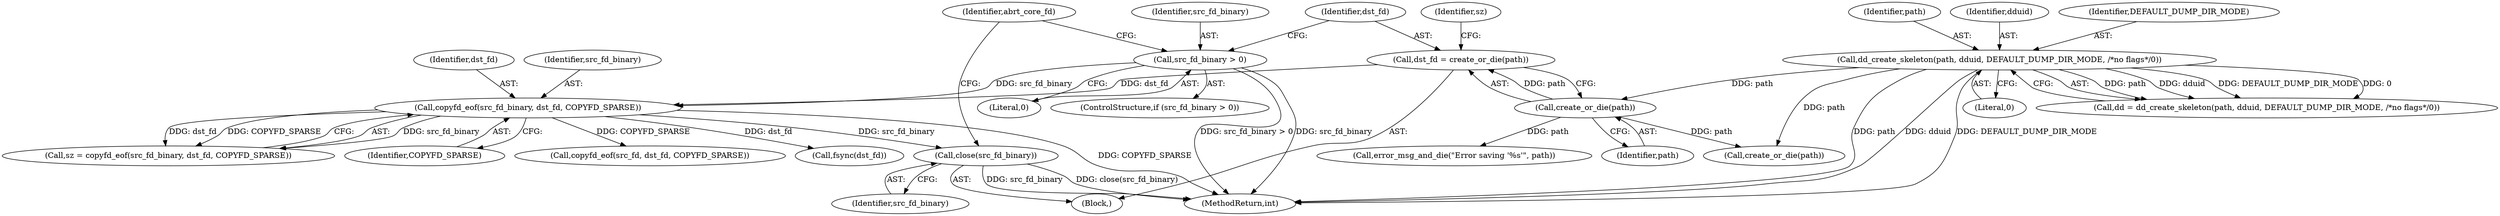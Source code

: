 digraph "0_abrt_8939398b82006ba1fec4ed491339fc075f43fc7c_1@API" {
"1000922" [label="(Call,close(src_fd_binary))"];
"1000898" [label="(Call,copyfd_eof(src_fd_binary, dst_fd, COPYFD_SPARSE))"];
"1000886" [label="(Call,src_fd_binary > 0)"];
"1000891" [label="(Call,dst_fd = create_or_die(path))"];
"1000893" [label="(Call,create_or_die(path))"];
"1000652" [label="(Call,dd_create_skeleton(path, dduid, DEFAULT_DUMP_DIR_MODE, /*no flags*/0))"];
"1000923" [label="(Identifier,src_fd_binary)"];
"1000897" [label="(Identifier,sz)"];
"1000927" [label="(Call,create_or_die(path))"];
"1000653" [label="(Identifier,path)"];
"1000654" [label="(Identifier,dduid)"];
"1001051" [label="(Call,copyfd_eof(src_fd, dst_fd, COPYFD_SPARSE))"];
"1000891" [label="(Call,dst_fd = create_or_die(path))"];
"1000922" [label="(Call,close(src_fd_binary))"];
"1000900" [label="(Identifier,dst_fd)"];
"1000926" [label="(Identifier,abrt_core_fd)"];
"1000905" [label="(Call,fsync(dst_fd))"];
"1000899" [label="(Identifier,src_fd_binary)"];
"1000919" [label="(Call,error_msg_and_die(\"Error saving '%s'\", path))"];
"1000896" [label="(Call,sz = copyfd_eof(src_fd_binary, dst_fd, COPYFD_SPARSE))"];
"1000656" [label="(Literal,0)"];
"1000894" [label="(Identifier,path)"];
"1000889" [label="(Block,)"];
"1000650" [label="(Call,dd = dd_create_skeleton(path, dduid, DEFAULT_DUMP_DIR_MODE, /*no flags*/0))"];
"1000652" [label="(Call,dd_create_skeleton(path, dduid, DEFAULT_DUMP_DIR_MODE, /*no flags*/0))"];
"1000888" [label="(Literal,0)"];
"1000886" [label="(Call,src_fd_binary > 0)"];
"1000898" [label="(Call,copyfd_eof(src_fd_binary, dst_fd, COPYFD_SPARSE))"];
"1000892" [label="(Identifier,dst_fd)"];
"1000655" [label="(Identifier,DEFAULT_DUMP_DIR_MODE)"];
"1000885" [label="(ControlStructure,if (src_fd_binary > 0))"];
"1001237" [label="(MethodReturn,int)"];
"1000887" [label="(Identifier,src_fd_binary)"];
"1000901" [label="(Identifier,COPYFD_SPARSE)"];
"1000893" [label="(Call,create_or_die(path))"];
"1000922" -> "1000889"  [label="AST: "];
"1000922" -> "1000923"  [label="CFG: "];
"1000923" -> "1000922"  [label="AST: "];
"1000926" -> "1000922"  [label="CFG: "];
"1000922" -> "1001237"  [label="DDG: src_fd_binary"];
"1000922" -> "1001237"  [label="DDG: close(src_fd_binary)"];
"1000898" -> "1000922"  [label="DDG: src_fd_binary"];
"1000898" -> "1000896"  [label="AST: "];
"1000898" -> "1000901"  [label="CFG: "];
"1000899" -> "1000898"  [label="AST: "];
"1000900" -> "1000898"  [label="AST: "];
"1000901" -> "1000898"  [label="AST: "];
"1000896" -> "1000898"  [label="CFG: "];
"1000898" -> "1001237"  [label="DDG: COPYFD_SPARSE"];
"1000898" -> "1000896"  [label="DDG: src_fd_binary"];
"1000898" -> "1000896"  [label="DDG: dst_fd"];
"1000898" -> "1000896"  [label="DDG: COPYFD_SPARSE"];
"1000886" -> "1000898"  [label="DDG: src_fd_binary"];
"1000891" -> "1000898"  [label="DDG: dst_fd"];
"1000898" -> "1000905"  [label="DDG: dst_fd"];
"1000898" -> "1001051"  [label="DDG: COPYFD_SPARSE"];
"1000886" -> "1000885"  [label="AST: "];
"1000886" -> "1000888"  [label="CFG: "];
"1000887" -> "1000886"  [label="AST: "];
"1000888" -> "1000886"  [label="AST: "];
"1000892" -> "1000886"  [label="CFG: "];
"1000926" -> "1000886"  [label="CFG: "];
"1000886" -> "1001237"  [label="DDG: src_fd_binary > 0"];
"1000886" -> "1001237"  [label="DDG: src_fd_binary"];
"1000891" -> "1000889"  [label="AST: "];
"1000891" -> "1000893"  [label="CFG: "];
"1000892" -> "1000891"  [label="AST: "];
"1000893" -> "1000891"  [label="AST: "];
"1000897" -> "1000891"  [label="CFG: "];
"1000893" -> "1000891"  [label="DDG: path"];
"1000893" -> "1000894"  [label="CFG: "];
"1000894" -> "1000893"  [label="AST: "];
"1000652" -> "1000893"  [label="DDG: path"];
"1000893" -> "1000919"  [label="DDG: path"];
"1000893" -> "1000927"  [label="DDG: path"];
"1000652" -> "1000650"  [label="AST: "];
"1000652" -> "1000656"  [label="CFG: "];
"1000653" -> "1000652"  [label="AST: "];
"1000654" -> "1000652"  [label="AST: "];
"1000655" -> "1000652"  [label="AST: "];
"1000656" -> "1000652"  [label="AST: "];
"1000650" -> "1000652"  [label="CFG: "];
"1000652" -> "1001237"  [label="DDG: DEFAULT_DUMP_DIR_MODE"];
"1000652" -> "1001237"  [label="DDG: path"];
"1000652" -> "1001237"  [label="DDG: dduid"];
"1000652" -> "1000650"  [label="DDG: path"];
"1000652" -> "1000650"  [label="DDG: dduid"];
"1000652" -> "1000650"  [label="DDG: DEFAULT_DUMP_DIR_MODE"];
"1000652" -> "1000650"  [label="DDG: 0"];
"1000652" -> "1000927"  [label="DDG: path"];
}
